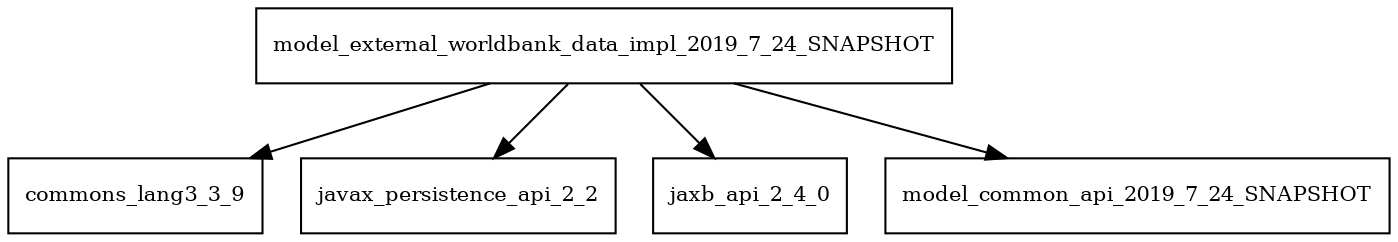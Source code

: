 digraph model_external_worldbank_data_impl_2019_7_24_SNAPSHOT_dependencies {
  node [shape = box, fontsize=10.0];
  model_external_worldbank_data_impl_2019_7_24_SNAPSHOT -> commons_lang3_3_9;
  model_external_worldbank_data_impl_2019_7_24_SNAPSHOT -> javax_persistence_api_2_2;
  model_external_worldbank_data_impl_2019_7_24_SNAPSHOT -> jaxb_api_2_4_0;
  model_external_worldbank_data_impl_2019_7_24_SNAPSHOT -> model_common_api_2019_7_24_SNAPSHOT;
}
